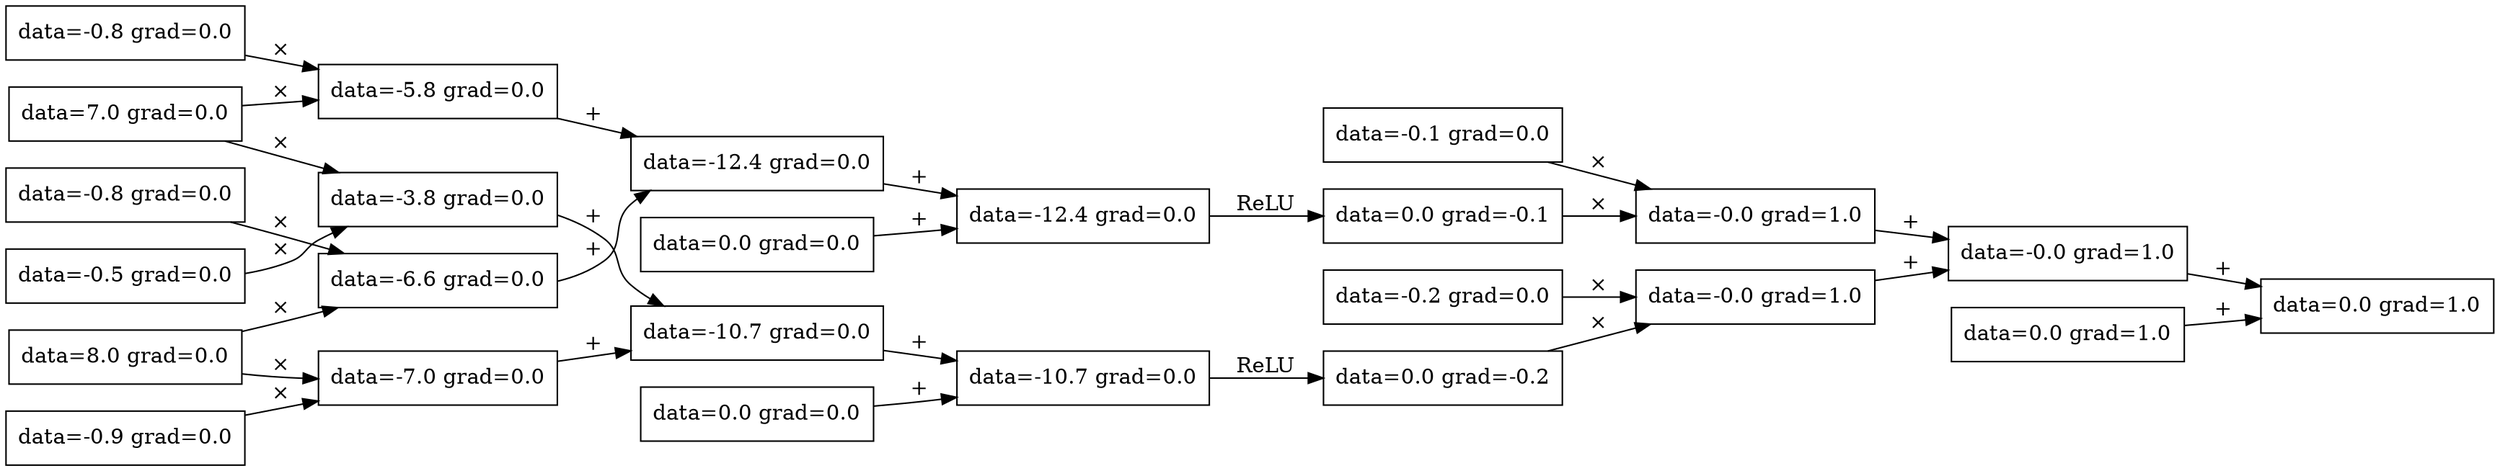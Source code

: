 digraph {
    node [shape=box]
    rankdir="LR"    0 [ label = "data=0.0 grad=1.0" ]
    1 [ label = "data=-0.0 grad=1.0" ]
    2 [ label = "data=-0.0 grad=1.0" ]
    3 [ label = "data=-0.1 grad=0.0" ]
    4 [ label = "data=0.0 grad=-0.1" ]
    5 [ label = "data=-12.4 grad=0.0" ]
    6 [ label = "data=-12.4 grad=0.0" ]
    7 [ label = "data=-5.8 grad=0.0" ]
    8 [ label = "data=-0.8 grad=0.0" ]
    9 [ label = "data=7.0 grad=0.0" ]
    10 [ label = "data=-6.6 grad=0.0" ]
    11 [ label = "data=-0.8 grad=0.0" ]
    12 [ label = "data=8.0 grad=0.0" ]
    13 [ label = "data=0.0 grad=0.0" ]
    14 [ label = "data=-0.0 grad=1.0" ]
    15 [ label = "data=-0.2 grad=0.0" ]
    16 [ label = "data=0.0 grad=-0.2" ]
    17 [ label = "data=-10.7 grad=0.0" ]
    18 [ label = "data=-10.7 grad=0.0" ]
    19 [ label = "data=-3.8 grad=0.0" ]
    20 [ label = "data=-0.5 grad=0.0" ]
    21 [ label = "data=-7.0 grad=0.0" ]
    22 [ label = "data=-0.9 grad=0.0" ]
    23 [ label = "data=0.0 grad=0.0" ]
    24 [ label = "data=0.0 grad=1.0" ]
    3 -> 2 [ label = "×" ]
    8 -> 7 [ label = "×" ]
    9 -> 7 [ label = "×" ]
    7 -> 6 [ label = "+" ]
    11 -> 10 [ label = "×" ]
    12 -> 10 [ label = "×" ]
    10 -> 6 [ label = "+" ]
    6 -> 5 [ label = "+" ]
    13 -> 5 [ label = "+" ]
    5 -> 4 [ label = "ReLU" ]
    4 -> 2 [ label = "×" ]
    2 -> 1 [ label = "+" ]
    15 -> 14 [ label = "×" ]
    20 -> 19 [ label = "×" ]
    9 -> 19 [ label = "×" ]
    19 -> 18 [ label = "+" ]
    22 -> 21 [ label = "×" ]
    12 -> 21 [ label = "×" ]
    21 -> 18 [ label = "+" ]
    18 -> 17 [ label = "+" ]
    23 -> 17 [ label = "+" ]
    17 -> 16 [ label = "ReLU" ]
    16 -> 14 [ label = "×" ]
    14 -> 1 [ label = "+" ]
    1 -> 0 [ label = "+" ]
    24 -> 0 [ label = "+" ]
}
